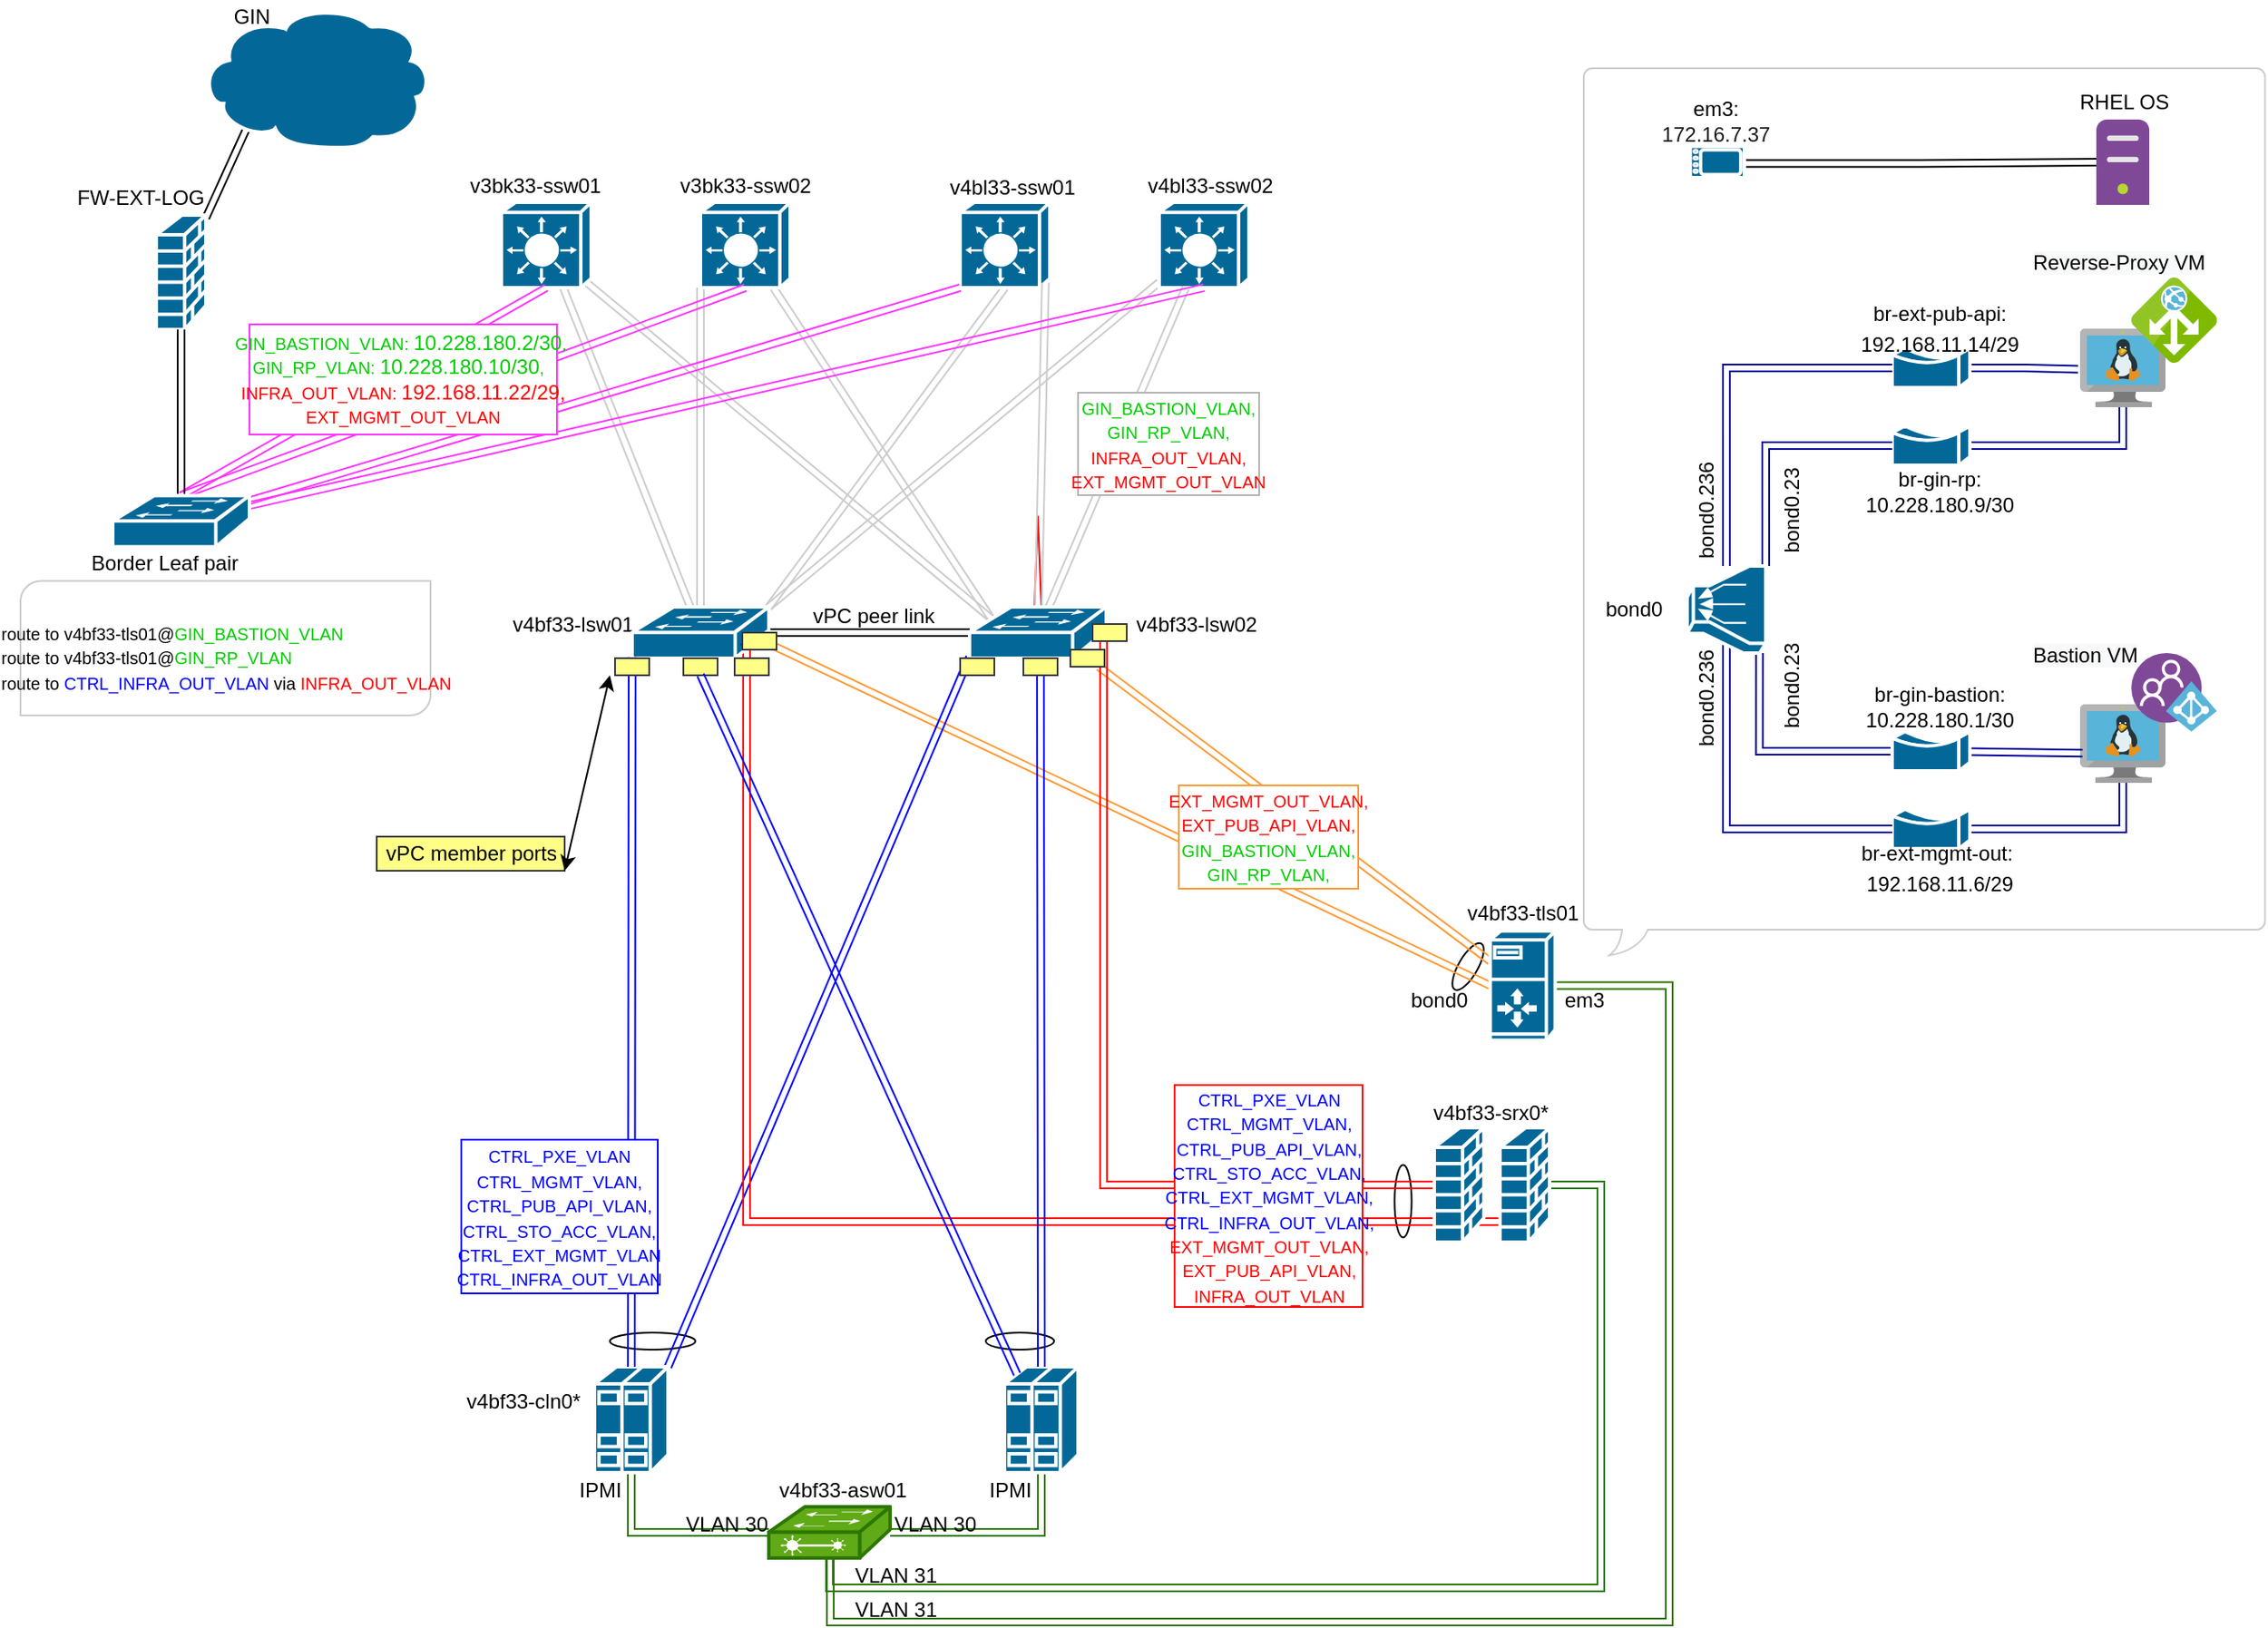 <mxfile version="14.4.3" type="github">
  <diagram id="cgUr09Xqpb1lFKW807KI" name="Page-1">
    <mxGraphModel dx="1088" dy="632" grid="1" gridSize="10" guides="1" tooltips="1" connect="1" arrows="1" fold="1" page="1" pageScale="1" pageWidth="850" pageHeight="1100" math="0" shadow="0">
      <root>
        <mxCell id="0" />
        <mxCell id="1" parent="0" />
        <mxCell id="PLKDB188a2l5lJHVr24N-40" value="" style="shape=mxgraph.cisco.switches.layer_2_remote_switch;html=1;pointerEvents=1;dashed=0;fillColor=#60a917;strokeColor=#2D7600;strokeWidth=2;verticalLabelPosition=bottom;verticalAlign=top;align=center;outlineConnect=0;fontColor=#ffffff;" parent="1" vertex="1">
          <mxGeometry x="443" y="1022.5" width="71" height="30" as="geometry" />
        </mxCell>
        <mxCell id="PLKDB188a2l5lJHVr24N-235" value="" style="verticalLabelPosition=bottom;verticalAlign=top;html=1;shape=mxgraph.basic.diag_round_rect;dx=6;strokeColor=#CCCCCC;rotation=-180;" parent="1" vertex="1">
          <mxGeometry x="5" y="480.25" width="240" height="78.75" as="geometry" />
        </mxCell>
        <mxCell id="PLKDB188a2l5lJHVr24N-230" value="" style="whiteSpace=wrap;html=1;shape=mxgraph.basic.roundRectCallout;dx=30;dy=15;size=5;boundedLbl=1;strokeColor=#CCCCCC;" parent="1" vertex="1">
          <mxGeometry x="920" y="180" width="398.77" height="519.5" as="geometry" />
        </mxCell>
        <mxCell id="PLKDB188a2l5lJHVr24N-215" value="" style="ellipse;whiteSpace=wrap;html=1;rotation=-60;" parent="1" vertex="1">
          <mxGeometry x="836.78" y="700.53" width="31" height="11.25" as="geometry" />
        </mxCell>
        <mxCell id="PLKDB188a2l5lJHVr24N-134" style="edgeStyle=none;rounded=0;orthogonalLoop=1;jettySize=auto;html=1;shape=link;fillColor=#60a917;strokeColor=#FF9933;" parent="1" source="PLKDB188a2l5lJHVr24N-130" target="PLKDB188a2l5lJHVr24N-133" edge="1">
          <mxGeometry relative="1" as="geometry">
            <mxPoint x="820" y="618.179" as="sourcePoint" />
            <mxPoint x="631.077" y="525.5" as="targetPoint" />
          </mxGeometry>
        </mxCell>
        <mxCell id="PLKDB188a2l5lJHVr24N-136" style="edgeStyle=none;rounded=0;orthogonalLoop=1;jettySize=auto;html=1;exitX=0;exitY=0.5;exitDx=0;exitDy=0;exitPerimeter=0;entryX=0.87;entryY=0.74;entryDx=0;entryDy=0;entryPerimeter=0;shape=link;fillColor=#60a917;strokeColor=#FF9933;" parent="1" source="PLKDB188a2l5lJHVr24N-130" target="PLKDB188a2l5lJHVr24N-135" edge="1">
          <mxGeometry relative="1" as="geometry">
            <mxPoint x="820" y="627.5" as="sourcePoint" />
            <mxPoint x="432.6" y="517.7" as="targetPoint" />
          </mxGeometry>
        </mxCell>
        <mxCell id="PLKDB188a2l5lJHVr24N-1" value="" style="ellipse;whiteSpace=wrap;html=1;" parent="1" vertex="1">
          <mxGeometry x="350" y="920.5" width="50" height="10" as="geometry" />
        </mxCell>
        <mxCell id="PLKDB188a2l5lJHVr24N-2" value="" style="ellipse;whiteSpace=wrap;html=1;" parent="1" vertex="1">
          <mxGeometry x="570" y="920.5" width="40" height="10" as="geometry" />
        </mxCell>
        <mxCell id="PLKDB188a2l5lJHVr24N-7" value="" style="ellipse;whiteSpace=wrap;html=1;rotation=-90;" parent="1" vertex="1">
          <mxGeometry x="793" y="838.5" width="42.5" height="10" as="geometry" />
        </mxCell>
        <mxCell id="PLKDB188a2l5lJHVr24N-10" style="rounded=0;orthogonalLoop=1;jettySize=auto;html=1;shape=link;strokeColor=#0000FF;" parent="1" source="PLKDB188a2l5lJHVr24N-61" target="PLKDB188a2l5lJHVr24N-58" edge="1">
          <mxGeometry relative="1" as="geometry" />
        </mxCell>
        <mxCell id="PLKDB188a2l5lJHVr24N-11" style="rounded=0;orthogonalLoop=1;jettySize=auto;html=1;exitX=1;exitY=0;exitDx=0;exitDy=0;exitPerimeter=0;entryX=0;entryY=0.98;entryDx=0;entryDy=0;entryPerimeter=0;shape=link;strokeColor=#0000FF;" parent="1" source="PLKDB188a2l5lJHVr24N-13" target="PLKDB188a2l5lJHVr24N-76" edge="1">
          <mxGeometry relative="1" as="geometry" />
        </mxCell>
        <mxCell id="PLKDB188a2l5lJHVr24N-12" style="rounded=0;orthogonalLoop=1;jettySize=auto;html=1;exitX=0.5;exitY=1;exitDx=0;exitDy=0;exitPerimeter=0;fillColor=#60a917;strokeColor=#2D7600;shape=link;entryX=0;entryY=0.5;entryDx=0;entryDy=0;entryPerimeter=0;edgeStyle=orthogonalEdgeStyle;" parent="1" source="PLKDB188a2l5lJHVr24N-13" target="PLKDB188a2l5lJHVr24N-40" edge="1">
          <mxGeometry relative="1" as="geometry">
            <mxPoint x="420.5" y="1030.5" as="targetPoint" />
          </mxGeometry>
        </mxCell>
        <mxCell id="PLKDB188a2l5lJHVr24N-13" value="" style="shape=mxgraph.cisco.servers.standard_host;html=1;pointerEvents=1;dashed=0;fillColor=#036897;strokeColor=#ffffff;strokeWidth=2;verticalLabelPosition=bottom;verticalAlign=top;align=center;outlineConnect=0;" parent="1" vertex="1">
          <mxGeometry x="341" y="940.5" width="43" height="62" as="geometry" />
        </mxCell>
        <mxCell id="PLKDB188a2l5lJHVr24N-14" style="rounded=0;orthogonalLoop=1;jettySize=auto;html=1;exitX=0.17;exitY=0.07;exitDx=0;exitDy=0;exitPerimeter=0;shape=link;strokeColor=#0000FF;entryX=0.5;entryY=0.98;entryDx=0;entryDy=0;entryPerimeter=0;" parent="1" source="PLKDB188a2l5lJHVr24N-62" target="PLKDB188a2l5lJHVr24N-58" edge="1">
          <mxGeometry relative="1" as="geometry" />
        </mxCell>
        <mxCell id="PLKDB188a2l5lJHVr24N-15" style="edgeStyle=orthogonalEdgeStyle;shape=link;rounded=0;orthogonalLoop=1;jettySize=auto;html=1;exitX=0.5;exitY=0;exitDx=0;exitDy=0;exitPerimeter=0;entryX=0.5;entryY=0.98;entryDx=0;entryDy=0;entryPerimeter=0;strokeColor=#0000FF;" parent="1" target="PLKDB188a2l5lJHVr24N-76" edge="1">
          <mxGeometry relative="1" as="geometry">
            <mxPoint x="600.5" y="520.5" as="sourcePoint" />
          </mxGeometry>
        </mxCell>
        <mxCell id="PLKDB188a2l5lJHVr24N-16" style="rounded=0;orthogonalLoop=1;jettySize=auto;html=1;entryX=1;entryY=0.5;entryDx=0;entryDy=0;entryPerimeter=0;fillColor=#60a917;strokeColor=#2D7600;shape=link;edgeStyle=orthogonalEdgeStyle;exitX=0.5;exitY=1;exitDx=0;exitDy=0;exitPerimeter=0;" parent="1" source="PLKDB188a2l5lJHVr24N-17" target="PLKDB188a2l5lJHVr24N-40" edge="1">
          <mxGeometry relative="1" as="geometry" />
        </mxCell>
        <mxCell id="PLKDB188a2l5lJHVr24N-17" value="" style="shape=mxgraph.cisco.servers.standard_host;html=1;pointerEvents=1;dashed=0;fillColor=#036897;strokeColor=#ffffff;strokeWidth=2;verticalLabelPosition=bottom;verticalAlign=top;align=center;outlineConnect=0;" parent="1" vertex="1">
          <mxGeometry x="581" y="940.5" width="43" height="62" as="geometry" />
        </mxCell>
        <mxCell id="PLKDB188a2l5lJHVr24N-20" style="edgeStyle=orthogonalEdgeStyle;shape=link;rounded=0;orthogonalLoop=1;jettySize=auto;html=1;fillColor=#a0522d;" parent="1" source="PLKDB188a2l5lJHVr24N-58" target="PLKDB188a2l5lJHVr24N-76" edge="1">
          <mxGeometry relative="1" as="geometry">
            <Array as="points" />
          </mxGeometry>
        </mxCell>
        <mxCell id="PLKDB188a2l5lJHVr24N-23" style="edgeStyle=orthogonalEdgeStyle;rounded=0;orthogonalLoop=1;jettySize=auto;html=1;entryX=0.98;entryY=0.5;entryDx=0;entryDy=0;entryPerimeter=0;shape=link;strokeColor=#FF0000;" parent="1" source="PLKDB188a2l5lJHVr24N-25" target="PLKDB188a2l5lJHVr24N-76" edge="1">
          <mxGeometry relative="1" as="geometry" />
        </mxCell>
        <mxCell id="PLKDB188a2l5lJHVr24N-24" style="edgeStyle=orthogonalEdgeStyle;rounded=0;orthogonalLoop=1;jettySize=auto;html=1;entryX=0.98;entryY=0.5;entryDx=0;entryDy=0;entryPerimeter=0;shape=link;strokeColor=#FF0000;" parent="1" source="PLKDB188a2l5lJHVr24N-26" target="PLKDB188a2l5lJHVr24N-58" edge="1">
          <mxGeometry relative="1" as="geometry">
            <Array as="points">
              <mxPoint x="897" y="855.5" />
              <mxPoint x="430" y="855.5" />
              <mxPoint x="430" y="510.5" />
            </Array>
          </mxGeometry>
        </mxCell>
        <mxCell id="PLKDB188a2l5lJHVr24N-25" value="" style="shape=mxgraph.cisco.security.firewall;html=1;pointerEvents=1;dashed=0;fillColor=#036897;strokeColor=#ffffff;strokeWidth=2;verticalLabelPosition=bottom;verticalAlign=top;align=center;outlineConnect=0;" parent="1" vertex="1">
          <mxGeometry x="832.5" y="800.5" width="29" height="67" as="geometry" />
        </mxCell>
        <mxCell id="frQwL65HYKCufrehO6zn-2" style="edgeStyle=orthogonalEdgeStyle;shape=link;rounded=0;orthogonalLoop=1;jettySize=auto;html=1;entryX=0.5;entryY=1;entryDx=0;entryDy=0;entryPerimeter=0;fillColor=#60a917;strokeColor=#2D7600;" edge="1" parent="1" source="PLKDB188a2l5lJHVr24N-26" target="PLKDB188a2l5lJHVr24N-40">
          <mxGeometry relative="1" as="geometry">
            <Array as="points">
              <mxPoint x="930" y="834" />
              <mxPoint x="930" y="1070" />
              <mxPoint x="478" y="1070" />
            </Array>
          </mxGeometry>
        </mxCell>
        <mxCell id="PLKDB188a2l5lJHVr24N-26" value="" style="shape=mxgraph.cisco.security.firewall;html=1;pointerEvents=1;dashed=0;fillColor=#036897;strokeColor=#ffffff;strokeWidth=2;verticalLabelPosition=bottom;verticalAlign=top;align=center;outlineConnect=0;" parent="1" vertex="1">
          <mxGeometry x="871" y="800.5" width="29" height="67" as="geometry" />
        </mxCell>
        <mxCell id="PLKDB188a2l5lJHVr24N-29" value="v4bf33-lsw01" style="text;html=1;align=center;verticalAlign=middle;resizable=0;points=[];autosize=1;" parent="1" vertex="1">
          <mxGeometry x="283" y="495.5" width="90" height="20" as="geometry" />
        </mxCell>
        <mxCell id="PLKDB188a2l5lJHVr24N-30" value="v4bf33-lsw02" style="text;html=1;align=center;verticalAlign=middle;resizable=0;points=[];autosize=1;" parent="1" vertex="1">
          <mxGeometry x="647.5" y="495.5" width="90" height="20" as="geometry" />
        </mxCell>
        <mxCell id="PLKDB188a2l5lJHVr24N-33" value="v4bf33-cln0*" style="text;html=1;align=center;verticalAlign=middle;resizable=0;points=[];autosize=1;" parent="1" vertex="1">
          <mxGeometry x="259" y="950.5" width="80" height="20" as="geometry" />
        </mxCell>
        <mxCell id="PLKDB188a2l5lJHVr24N-35" value="vPC peer link" style="text;html=1;align=center;verticalAlign=middle;resizable=0;points=[];autosize=1;" parent="1" vertex="1">
          <mxGeometry x="458.5" y="490.5" width="90" height="20" as="geometry" />
        </mxCell>
        <mxCell id="PLKDB188a2l5lJHVr24N-37" value="&lt;font style=&quot;font-size: 10px&quot;&gt;&lt;font style=&quot;font-size: 10px&quot;&gt;&lt;font face=&quot;calibri, sans-serif&quot; style=&quot;color: rgb(0 , 0 , 255) ; font-size: 10px&quot;&gt;&lt;span style=&quot;text-transform: uppercase&quot;&gt;CTRL_PXE_VLAN&lt;br&gt;ctrl_mgmt_vlan, ctrl_pub_api_vlan,&lt;/span&gt;&lt;/font&gt;&lt;br&gt;&lt;font face=&quot;calibri, sans-serif&quot; style=&quot;color: rgb(0 , 0 , 255) ; font-size: 10px&quot;&gt;&lt;span style=&quot;text-transform: uppercase&quot;&gt;ctrl_sto_acc_vlan, CTRL_ext_mgmt_vlan,&lt;br&gt;CTRL_INFRA_OUT_VLAN,&lt;/span&gt;&lt;/font&gt;&lt;br&gt;&lt;font face=&quot;calibri, sans-serif&quot; style=&quot;font-size: 10px&quot; color=&quot;#ff0000&quot;&gt;&lt;span style=&quot;text-transform: uppercase&quot;&gt;EXT_MGMT_OUT_VLAN,&lt;br&gt;EXT_PUB_API_VLAN, INFRA_OUT_VLAN&lt;/span&gt;&lt;/font&gt;&lt;/font&gt;&lt;/font&gt;&lt;font style=&quot;font-size: 10px&quot; color=&quot;#0000ff&quot;&gt;&lt;br&gt;&lt;/font&gt;" style="whiteSpace=wrap;html=1;strokeColor=#FF0000;" parent="1" vertex="1">
          <mxGeometry x="680.5" y="775.5" width="110" height="130" as="geometry" />
        </mxCell>
        <mxCell id="PLKDB188a2l5lJHVr24N-41" value="v4bf33-asw01" style="text;html=1;align=center;verticalAlign=middle;resizable=0;points=[];autosize=1;" parent="1" vertex="1">
          <mxGeometry x="440.5" y="1002.5" width="90" height="20" as="geometry" />
        </mxCell>
        <mxCell id="PLKDB188a2l5lJHVr24N-42" value="IPMI" style="text;html=1;align=center;verticalAlign=middle;resizable=0;points=[];autosize=1;" parent="1" vertex="1">
          <mxGeometry x="323.5" y="1002.5" width="40" height="20" as="geometry" />
        </mxCell>
        <mxCell id="PLKDB188a2l5lJHVr24N-43" value="IPMI" style="text;html=1;align=center;verticalAlign=middle;resizable=0;points=[];autosize=1;" parent="1" vertex="1">
          <mxGeometry x="563.5" y="1002.5" width="40" height="20" as="geometry" />
        </mxCell>
        <mxCell id="PLKDB188a2l5lJHVr24N-45" value="&lt;span style=&quot;color: rgba(0 , 0 , 0 , 0) ; font-family: monospace ; font-size: 0px&quot;&gt;%3CmxGraphModel%3E%3Croot%3E%3CmxCell%20id%3D%220%22%2F%3E%3CmxCell%20id%3D%221%22%20parent%3D%220%22%2F%3E%3CmxCell%20id%3D%222%22%20value%3D%2210.7.10.3%2F24%22%20style%3D%22text%3Bhtml%3D1%3Balign%3Dcenter%3BverticalAlign%3Dmiddle%3Bresizable%3D0%3Bpoints%3D%5B%5D%3Bautosize%3D1%3B%22%20vertex%3D%221%22%20parent%3D%221%22%3E%3CmxGeometry%20x%3D%22199.5%22%20y%3D%22540%22%20width%3D%2280%22%20height%3D%2220%22%20as%3D%22geometry%22%2F%3E%3C%2FmxCell%3E%3C%2Froot%3E%3C%2FmxGraphModel%3E&lt;/span&gt;" style="text;html=1;align=center;verticalAlign=middle;resizable=0;points=[];autosize=1;" parent="1" vertex="1">
          <mxGeometry x="478.5" y="505.5" width="20" height="20" as="geometry" />
        </mxCell>
        <mxCell id="PLKDB188a2l5lJHVr24N-46" style="edgeStyle=none;shape=link;rounded=0;orthogonalLoop=1;jettySize=auto;html=1;entryX=0.5;entryY=1;entryDx=0;entryDy=0;entryPerimeter=0;fontColor=#E6E6E6;strokeColor=#B3B3B3;" parent="1" edge="1">
          <mxGeometry relative="1" as="geometry">
            <mxPoint x="293.488" y="233.5" as="sourcePoint" />
          </mxGeometry>
        </mxCell>
        <mxCell id="PLKDB188a2l5lJHVr24N-49" style="edgeStyle=none;shape=link;rounded=0;orthogonalLoop=1;jettySize=auto;html=1;entryX=0.5;entryY=1;entryDx=0;entryDy=0;entryPerimeter=0;fontColor=#E6E6E6;strokeColor=#B3B3B3;" parent="1" edge="1">
          <mxGeometry relative="1" as="geometry">
            <mxPoint x="467.512" y="233.5" as="sourcePoint" />
          </mxGeometry>
        </mxCell>
        <mxCell id="PLKDB188a2l5lJHVr24N-50" style="edgeStyle=none;shape=link;rounded=0;orthogonalLoop=1;jettySize=auto;html=1;entryX=0.5;entryY=1;entryDx=0;entryDy=0;entryPerimeter=0;shadow=0;strokeColor=#B3B3B3;fontSize=10;fontColor=#E6E6E6;" parent="1" edge="1">
          <mxGeometry relative="1" as="geometry">
            <mxPoint x="500.705" y="233.5" as="sourcePoint" />
          </mxGeometry>
        </mxCell>
        <mxCell id="PLKDB188a2l5lJHVr24N-54" style="edgeStyle=orthogonalEdgeStyle;shape=link;rounded=0;orthogonalLoop=1;jettySize=auto;html=1;strokeColor=#FF0000;" parent="1" source="PLKDB188a2l5lJHVr24N-76" edge="1">
          <mxGeometry relative="1" as="geometry">
            <mxPoint x="600.5" y="495.5" as="sourcePoint" />
            <mxPoint x="600.529" y="495.5" as="targetPoint" />
          </mxGeometry>
        </mxCell>
        <mxCell id="PLKDB188a2l5lJHVr24N-55" style="shape=link;rounded=0;orthogonalLoop=1;jettySize=auto;html=1;exitX=0.5;exitY=0;exitDx=0;exitDy=0;exitPerimeter=0;entryX=0.5;entryY=0.98;entryDx=0;entryDy=0;entryPerimeter=0;strokeColor=#0000FF;" parent="1" source="PLKDB188a2l5lJHVr24N-77" target="PLKDB188a2l5lJHVr24N-76" edge="1">
          <mxGeometry relative="1" as="geometry">
            <mxPoint x="602" y="885.5" as="sourcePoint" />
            <mxPoint x="602" y="724.9" as="targetPoint" />
          </mxGeometry>
        </mxCell>
        <mxCell id="PLKDB188a2l5lJHVr24N-56" value="vPC member ports" style="rounded=0;whiteSpace=wrap;html=1;fillColor=#ffff88;strokeColor=#36393d;" parent="1" vertex="1">
          <mxGeometry x="213.5" y="630" width="110" height="20" as="geometry" />
        </mxCell>
        <mxCell id="PLKDB188a2l5lJHVr24N-57" value="" style="endArrow=classic;startArrow=classic;html=1;entryX=1;entryY=1;entryDx=0;entryDy=0;" parent="1" target="PLKDB188a2l5lJHVr24N-56" edge="1">
          <mxGeometry width="50" height="50" relative="1" as="geometry">
            <mxPoint x="350" y="535.5" as="sourcePoint" />
            <mxPoint x="292" y="665.5" as="targetPoint" />
          </mxGeometry>
        </mxCell>
        <mxCell id="PLKDB188a2l5lJHVr24N-190" style="edgeStyle=none;shape=link;rounded=0;orthogonalLoop=1;jettySize=auto;html=1;exitX=1;exitY=0;exitDx=0;exitDy=0;exitPerimeter=0;strokeColor=#CCCCCC;" parent="1" source="PLKDB188a2l5lJHVr24N-58" target="PLKDB188a2l5lJHVr24N-83" edge="1">
          <mxGeometry relative="1" as="geometry" />
        </mxCell>
        <mxCell id="PLKDB188a2l5lJHVr24N-192" style="edgeStyle=none;shape=link;rounded=0;orthogonalLoop=1;jettySize=auto;html=1;exitX=1;exitY=0;exitDx=0;exitDy=0;exitPerimeter=0;entryX=0.5;entryY=1;entryDx=0;entryDy=0;entryPerimeter=0;strokeColor=#CCCCCC;" parent="1" source="PLKDB188a2l5lJHVr24N-58" target="PLKDB188a2l5lJHVr24N-81" edge="1">
          <mxGeometry relative="1" as="geometry" />
        </mxCell>
        <mxCell id="PLKDB188a2l5lJHVr24N-200" style="edgeStyle=none;shape=link;rounded=0;orthogonalLoop=1;jettySize=auto;html=1;strokeColor=#CCCCCC;" parent="1" source="PLKDB188a2l5lJHVr24N-58" target="PLKDB188a2l5lJHVr24N-177" edge="1">
          <mxGeometry relative="1" as="geometry" />
        </mxCell>
        <mxCell id="PLKDB188a2l5lJHVr24N-201" style="edgeStyle=none;shape=link;rounded=0;orthogonalLoop=1;jettySize=auto;html=1;entryX=0;entryY=1;entryDx=0;entryDy=0;entryPerimeter=0;strokeColor=#CCCCCC;" parent="1" source="PLKDB188a2l5lJHVr24N-58" target="PLKDB188a2l5lJHVr24N-178" edge="1">
          <mxGeometry relative="1" as="geometry" />
        </mxCell>
        <mxCell id="PLKDB188a2l5lJHVr24N-58" value="" style="shape=mxgraph.cisco.switches.workgroup_switch;html=1;pointerEvents=1;dashed=0;fillColor=#036897;strokeColor=#ffffff;strokeWidth=2;verticalLabelPosition=bottom;verticalAlign=top;align=center;outlineConnect=0;" parent="1" vertex="1">
          <mxGeometry x="363" y="495.5" width="80" height="30" as="geometry" />
        </mxCell>
        <mxCell id="PLKDB188a2l5lJHVr24N-66" value="" style="whiteSpace=wrap;html=1;fillColor=#ffff88;strokeColor=#36393d;" parent="1" vertex="1">
          <mxGeometry x="423" y="525.5" width="20" height="10" as="geometry" />
        </mxCell>
        <mxCell id="PLKDB188a2l5lJHVr24N-81" value="" style="shape=mxgraph.cisco.switches.layer_3_switch;html=1;pointerEvents=1;dashed=0;fillColor=#036897;strokeColor=#ffffff;strokeWidth=2;verticalLabelPosition=bottom;verticalAlign=top;align=center;outlineConnect=0;" parent="1" vertex="1">
          <mxGeometry x="555" y="258.5" width="52.5" height="50" as="geometry" />
        </mxCell>
        <mxCell id="PLKDB188a2l5lJHVr24N-83" value="" style="shape=mxgraph.cisco.switches.layer_3_switch;html=1;pointerEvents=1;dashed=0;fillColor=#036897;strokeColor=#ffffff;strokeWidth=2;verticalLabelPosition=bottom;verticalAlign=top;align=center;outlineConnect=0;" parent="1" vertex="1">
          <mxGeometry x="671.5" y="258.5" width="52.5" height="50" as="geometry" />
        </mxCell>
        <mxCell id="PLKDB188a2l5lJHVr24N-98" style="shape=link;rounded=0;orthogonalLoop=1;jettySize=auto;html=1;exitX=0.2;exitY=0.87;exitDx=0;exitDy=0;exitPerimeter=0;" parent="1" source="PLKDB188a2l5lJHVr24N-241" target="PLKDB188a2l5lJHVr24N-111" edge="1">
          <mxGeometry relative="1" as="geometry">
            <mxPoint x="159.089" y="222.5" as="sourcePoint" />
          </mxGeometry>
        </mxCell>
        <mxCell id="PLKDB188a2l5lJHVr24N-100" value="&lt;font color=&quot;#000000&quot; style=&quot;font-size: 12px&quot;&gt;GIN&lt;/font&gt;" style="text;html=1;align=center;verticalAlign=middle;resizable=0;points=[];autosize=1;fontSize=10;fontColor=#E6E6E6;" parent="1" vertex="1">
          <mxGeometry x="120" y="140" width="40" height="20" as="geometry" />
        </mxCell>
        <mxCell id="PLKDB188a2l5lJHVr24N-111" value="" style="shape=mxgraph.cisco.security.firewall;html=1;pointerEvents=1;dashed=0;fillColor=#036897;strokeColor=#ffffff;strokeWidth=2;verticalLabelPosition=bottom;verticalAlign=top;align=center;outlineConnect=0;" parent="1" vertex="1">
          <mxGeometry x="84.5" y="266" width="29" height="67" as="geometry" />
        </mxCell>
        <mxCell id="PLKDB188a2l5lJHVr24N-123" style="shape=link;rounded=0;orthogonalLoop=1;jettySize=auto;html=1;exitX=0.5;exitY=0;exitDx=0;exitDy=0;exitPerimeter=0;entryX=0.5;entryY=0.98;entryDx=0;entryDy=0;entryPerimeter=0;strokeColor=#0000FF;" parent="1" source="PLKDB188a2l5lJHVr24N-17" target="PLKDB188a2l5lJHVr24N-77" edge="1">
          <mxGeometry relative="1" as="geometry">
            <mxPoint x="602" y="885.5" as="sourcePoint" />
            <mxPoint x="600.5" y="524.9" as="targetPoint" />
          </mxGeometry>
        </mxCell>
        <mxCell id="PLKDB188a2l5lJHVr24N-124" style="rounded=0;orthogonalLoop=1;jettySize=auto;html=1;shape=link;strokeColor=#0000FF;entryX=0;entryY=0.98;entryDx=0;entryDy=0;entryPerimeter=0;" parent="1" source="PLKDB188a2l5lJHVr24N-13" target="PLKDB188a2l5lJHVr24N-58" edge="1">
          <mxGeometry relative="1" as="geometry">
            <mxPoint x="362.076" y="885.5" as="sourcePoint" />
            <mxPoint x="362.963" y="525.5" as="targetPoint" />
          </mxGeometry>
        </mxCell>
        <mxCell id="PLKDB188a2l5lJHVr24N-61" value="" style="whiteSpace=wrap;html=1;fillColor=#ffff88;strokeColor=#36393d;" parent="1" vertex="1">
          <mxGeometry x="353" y="525.5" width="20" height="10" as="geometry" />
        </mxCell>
        <mxCell id="PLKDB188a2l5lJHVr24N-62" value="" style="whiteSpace=wrap;html=1;fillColor=#ffff88;strokeColor=#36393d;" parent="1" vertex="1">
          <mxGeometry x="393" y="525.5" width="20" height="10" as="geometry" />
        </mxCell>
        <mxCell id="PLKDB188a2l5lJHVr24N-128" style="rounded=0;orthogonalLoop=1;jettySize=auto;html=1;exitX=0.17;exitY=0.07;exitDx=0;exitDy=0;exitPerimeter=0;shape=link;strokeColor=#0000FF;entryX=0.5;entryY=0.98;entryDx=0;entryDy=0;entryPerimeter=0;" parent="1" source="PLKDB188a2l5lJHVr24N-17" target="PLKDB188a2l5lJHVr24N-62" edge="1">
          <mxGeometry relative="1" as="geometry">
            <mxPoint x="587.81" y="889.84" as="sourcePoint" />
            <mxPoint x="403" y="524.9" as="targetPoint" />
          </mxGeometry>
        </mxCell>
        <mxCell id="PLKDB188a2l5lJHVr24N-36" value="&lt;span style=&quot;font-family: &amp;#34;calibri&amp;#34; , sans-serif ; text-transform: uppercase&quot;&gt;&lt;font style=&quot;font-size: 10px&quot; color=&quot;#0000ff&quot;&gt;CTRL_PXE_VLAN&lt;br&gt;ctrl_mgmt_vlan, ctrl_pub_api_vlan,&lt;br&gt;ctrl_sto_acc_vlan, CTRL_ext_mgmt_vlan&lt;br&gt;CTRL_INFRA_OUT_VLAN&lt;br&gt;&lt;/font&gt;&lt;/span&gt;" style="whiteSpace=wrap;html=1;strokeColor=#0000FF;" parent="1" vertex="1">
          <mxGeometry x="263" y="807.5" width="115" height="90" as="geometry" />
        </mxCell>
        <mxCell id="PLKDB188a2l5lJHVr24N-131" style="edgeStyle=none;rounded=0;orthogonalLoop=1;jettySize=auto;html=1;shape=link;" parent="1" source="PLKDB188a2l5lJHVr24N-133" target="PLKDB188a2l5lJHVr24N-76" edge="1">
          <mxGeometry relative="1" as="geometry" />
        </mxCell>
        <mxCell id="PLKDB188a2l5lJHVr24N-132" style="edgeStyle=none;rounded=0;orthogonalLoop=1;jettySize=auto;html=1;exitX=0;exitY=0.5;exitDx=0;exitDy=0;exitPerimeter=0;entryX=0.87;entryY=0.74;entryDx=0;entryDy=0;entryPerimeter=0;shape=link;" parent="1" source="PLKDB188a2l5lJHVr24N-135" target="PLKDB188a2l5lJHVr24N-58" edge="1">
          <mxGeometry relative="1" as="geometry" />
        </mxCell>
        <mxCell id="frQwL65HYKCufrehO6zn-3" style="edgeStyle=orthogonalEdgeStyle;shape=link;rounded=0;orthogonalLoop=1;jettySize=auto;html=1;entryX=0.5;entryY=1;entryDx=0;entryDy=0;entryPerimeter=0;fillColor=#60a917;strokeColor=#2D7600;" edge="1" parent="1" source="PLKDB188a2l5lJHVr24N-130" target="PLKDB188a2l5lJHVr24N-40">
          <mxGeometry relative="1" as="geometry">
            <Array as="points">
              <mxPoint x="970" y="717" />
              <mxPoint x="970" y="1090" />
              <mxPoint x="479" y="1090" />
              <mxPoint x="479" y="1053" />
            </Array>
          </mxGeometry>
        </mxCell>
        <mxCell id="PLKDB188a2l5lJHVr24N-130" value="" style="shape=mxgraph.cisco.servers.server_with_router;html=1;pointerEvents=1;dashed=0;fillColor=#036897;strokeColor=#ffffff;strokeWidth=2;verticalLabelPosition=bottom;verticalAlign=top;align=center;outlineConnect=0;" parent="1" vertex="1">
          <mxGeometry x="865.27" y="685.25" width="38" height="64" as="geometry" />
        </mxCell>
        <mxCell id="PLKDB188a2l5lJHVr24N-181" style="edgeStyle=none;shape=link;rounded=0;orthogonalLoop=1;jettySize=auto;html=1;strokeColor=#CCCCCC;" parent="1" source="PLKDB188a2l5lJHVr24N-76" target="PLKDB188a2l5lJHVr24N-83" edge="1">
          <mxGeometry relative="1" as="geometry" />
        </mxCell>
        <mxCell id="PLKDB188a2l5lJHVr24N-189" style="edgeStyle=none;shape=link;rounded=0;orthogonalLoop=1;jettySize=auto;html=1;entryX=0.95;entryY=0.94;entryDx=0;entryDy=0;entryPerimeter=0;strokeColor=#CCCCCC;" parent="1" source="PLKDB188a2l5lJHVr24N-76" target="PLKDB188a2l5lJHVr24N-81" edge="1">
          <mxGeometry relative="1" as="geometry" />
        </mxCell>
        <mxCell id="PLKDB188a2l5lJHVr24N-198" style="edgeStyle=none;shape=link;rounded=0;orthogonalLoop=1;jettySize=auto;html=1;exitX=0.16;exitY=0.23;exitDx=0;exitDy=0;exitPerimeter=0;strokeColor=#CCCCCC;" parent="1" source="PLKDB188a2l5lJHVr24N-76" target="PLKDB188a2l5lJHVr24N-178" edge="1">
          <mxGeometry relative="1" as="geometry" />
        </mxCell>
        <mxCell id="PLKDB188a2l5lJHVr24N-199" style="edgeStyle=none;shape=link;rounded=0;orthogonalLoop=1;jettySize=auto;html=1;exitX=0.16;exitY=0.23;exitDx=0;exitDy=0;exitPerimeter=0;entryX=0.95;entryY=0.94;entryDx=0;entryDy=0;entryPerimeter=0;strokeColor=#CCCCCC;" parent="1" source="PLKDB188a2l5lJHVr24N-76" target="PLKDB188a2l5lJHVr24N-177" edge="1">
          <mxGeometry relative="1" as="geometry" />
        </mxCell>
        <mxCell id="PLKDB188a2l5lJHVr24N-76" value="" style="shape=mxgraph.cisco.switches.workgroup_switch;html=1;pointerEvents=1;dashed=0;fillColor=#036897;strokeColor=#ffffff;strokeWidth=2;verticalLabelPosition=bottom;verticalAlign=top;align=center;outlineConnect=0;" parent="1" vertex="1">
          <mxGeometry x="560.5" y="495.5" width="80" height="30" as="geometry" />
        </mxCell>
        <mxCell id="PLKDB188a2l5lJHVr24N-133" value="" style="whiteSpace=wrap;html=1;fillColor=#ffff88;strokeColor=#36393d;" parent="1" vertex="1">
          <mxGeometry x="619.5" y="520.5" width="20" height="10" as="geometry" />
        </mxCell>
        <mxCell id="PLKDB188a2l5lJHVr24N-65" value="" style="whiteSpace=wrap;html=1;fillColor=#ffff88;strokeColor=#36393d;" parent="1" vertex="1">
          <mxGeometry x="632.5" y="505.5" width="20" height="10" as="geometry" />
        </mxCell>
        <mxCell id="PLKDB188a2l5lJHVr24N-78" value="" style="whiteSpace=wrap;html=1;fillColor=#ffff88;strokeColor=#36393d;" parent="1" vertex="1">
          <mxGeometry x="555" y="525.5" width="20" height="10" as="geometry" />
        </mxCell>
        <mxCell id="PLKDB188a2l5lJHVr24N-77" value="" style="whiteSpace=wrap;html=1;fillColor=#ffff88;strokeColor=#36393d;" parent="1" vertex="1">
          <mxGeometry x="592" y="525.5" width="20" height="10" as="geometry" />
        </mxCell>
        <mxCell id="PLKDB188a2l5lJHVr24N-135" value="" style="whiteSpace=wrap;html=1;fillColor=#ffff88;strokeColor=#36393d;" parent="1" vertex="1">
          <mxGeometry x="427.5" y="510.5" width="20" height="10" as="geometry" />
        </mxCell>
        <mxCell id="PLKDB188a2l5lJHVr24N-138" value="&lt;font color=&quot;#ff0000&quot;&gt;&lt;span style=&quot;font-family: &amp;#34;calibri&amp;#34; , sans-serif ; font-size: 10px ; text-transform: uppercase&quot;&gt;EXT_MGMT_OUT_VLAN,&lt;/span&gt;&lt;br style=&quot;font-family: &amp;#34;calibri&amp;#34; , sans-serif ; font-size: 10px ; text-transform: uppercase&quot;&gt;&lt;/font&gt;&lt;span style=&quot;font-family: &amp;#34;calibri&amp;#34; , sans-serif ; font-size: 10px ; text-transform: uppercase&quot;&gt;&lt;font color=&quot;#ff0000&quot;&gt;EXT_PUB_API_VLAN,&lt;/font&gt;&lt;br&gt;&lt;font color=&quot;#00cc00&quot;&gt;GIN_bastion_VLAN, GIN_RP_VLAN,&lt;/font&gt;&lt;/span&gt;&lt;font style=&quot;font-size: 10px&quot; color=&quot;#0000ff&quot;&gt;&lt;br&gt;&lt;/font&gt;" style="whiteSpace=wrap;html=1;strokeColor=#FF9933;" parent="1" vertex="1">
          <mxGeometry x="683" y="600" width="105" height="60.5" as="geometry" />
        </mxCell>
        <mxCell id="PLKDB188a2l5lJHVr24N-139" value="v4bf33-tls01" style="text;html=1;align=center;verticalAlign=middle;resizable=0;points=[];autosize=1;" parent="1" vertex="1">
          <mxGeometry x="844.27" y="665.25" width="80" height="20" as="geometry" />
        </mxCell>
        <mxCell id="PLKDB188a2l5lJHVr24N-140" value="" style="aspect=fixed;html=1;points=[];align=center;image;fontSize=12;image=img/lib/mscae/VM_Linux.svg;" parent="1" vertex="1">
          <mxGeometry x="1210.52" y="332.5" width="50" height="46" as="geometry" />
        </mxCell>
        <mxCell id="PLKDB188a2l5lJHVr24N-141" value="" style="aspect=fixed;html=1;points=[];align=center;image;fontSize=12;image=img/lib/mscae/VM_Linux.svg;" parent="1" vertex="1">
          <mxGeometry x="1210.52" y="552.5" width="50" height="46" as="geometry" />
        </mxCell>
        <mxCell id="PLKDB188a2l5lJHVr24N-142" value="" style="aspect=fixed;html=1;points=[];align=center;image;fontSize=12;image=img/lib/mscae/Application_Gateway.svg;" parent="1" vertex="1">
          <mxGeometry x="1240.52" y="302.5" width="50" height="50" as="geometry" />
        </mxCell>
        <mxCell id="PLKDB188a2l5lJHVr24N-143" value="" style="aspect=fixed;html=1;points=[];align=center;image;fontSize=12;image=img/lib/mscae/Azure_AD_B2C.svg;" parent="1" vertex="1">
          <mxGeometry x="1240.52" y="522.5" width="50" height="46" as="geometry" />
        </mxCell>
        <mxCell id="PLKDB188a2l5lJHVr24N-148" style="edgeStyle=orthogonalEdgeStyle;shape=link;rounded=0;orthogonalLoop=1;jettySize=auto;html=1;exitX=1;exitY=0.5;exitDx=0;exitDy=0;exitPerimeter=0;entryX=-0.024;entryY=0.516;entryDx=0;entryDy=0;entryPerimeter=0;strokeColor=#000099;" parent="1" source="PLKDB188a2l5lJHVr24N-146" target="PLKDB188a2l5lJHVr24N-140" edge="1">
          <mxGeometry relative="1" as="geometry" />
        </mxCell>
        <mxCell id="PLKDB188a2l5lJHVr24N-146" value="" style="shape=mxgraph.cisco.misc.bridge;html=1;pointerEvents=1;dashed=0;fillColor=#036897;strokeColor=#ffffff;strokeWidth=2;verticalLabelPosition=bottom;verticalAlign=top;align=center;outlineConnect=0;" parent="1" vertex="1">
          <mxGeometry x="1100.52" y="344" width="45.5" height="23" as="geometry" />
        </mxCell>
        <mxCell id="PLKDB188a2l5lJHVr24N-149" style="edgeStyle=orthogonalEdgeStyle;shape=link;rounded=0;orthogonalLoop=1;jettySize=auto;html=1;strokeColor=#000099;" parent="1" source="PLKDB188a2l5lJHVr24N-147" target="PLKDB188a2l5lJHVr24N-140" edge="1">
          <mxGeometry relative="1" as="geometry" />
        </mxCell>
        <mxCell id="PLKDB188a2l5lJHVr24N-147" value="" style="shape=mxgraph.cisco.misc.bridge;html=1;pointerEvents=1;dashed=0;fillColor=#036897;strokeColor=#ffffff;strokeWidth=2;verticalLabelPosition=bottom;verticalAlign=top;align=center;outlineConnect=0;" parent="1" vertex="1">
          <mxGeometry x="1100.52" y="389.5" width="45.5" height="23" as="geometry" />
        </mxCell>
        <mxCell id="PLKDB188a2l5lJHVr24N-152" style="shape=link;rounded=0;orthogonalLoop=1;jettySize=auto;html=1;entryX=0.028;entryY=0.621;entryDx=0;entryDy=0;entryPerimeter=0;strokeColor=#000099;" parent="1" source="PLKDB188a2l5lJHVr24N-150" target="PLKDB188a2l5lJHVr24N-141" edge="1">
          <mxGeometry relative="1" as="geometry" />
        </mxCell>
        <mxCell id="PLKDB188a2l5lJHVr24N-162" style="edgeStyle=orthogonalEdgeStyle;shape=link;rounded=0;orthogonalLoop=1;jettySize=auto;html=1;entryX=0.08;entryY=0;entryDx=0;entryDy=0;entryPerimeter=0;strokeColor=#000099;" parent="1" source="PLKDB188a2l5lJHVr24N-150" target="PLKDB188a2l5lJHVr24N-157" edge="1">
          <mxGeometry relative="1" as="geometry" />
        </mxCell>
        <mxCell id="PLKDB188a2l5lJHVr24N-150" value="" style="shape=mxgraph.cisco.misc.bridge;html=1;pointerEvents=1;dashed=0;fillColor=#036897;strokeColor=#ffffff;strokeWidth=2;verticalLabelPosition=bottom;verticalAlign=top;align=center;outlineConnect=0;" parent="1" vertex="1">
          <mxGeometry x="1100.52" y="568.5" width="45.5" height="23" as="geometry" />
        </mxCell>
        <mxCell id="PLKDB188a2l5lJHVr24N-154" style="edgeStyle=orthogonalEdgeStyle;shape=link;rounded=0;orthogonalLoop=1;jettySize=auto;html=1;strokeColor=#000099;" parent="1" source="PLKDB188a2l5lJHVr24N-151" target="PLKDB188a2l5lJHVr24N-141" edge="1">
          <mxGeometry relative="1" as="geometry" />
        </mxCell>
        <mxCell id="PLKDB188a2l5lJHVr24N-151" value="" style="shape=mxgraph.cisco.misc.bridge;html=1;pointerEvents=1;dashed=0;fillColor=#036897;strokeColor=#ffffff;strokeWidth=2;verticalLabelPosition=bottom;verticalAlign=top;align=center;outlineConnect=0;" parent="1" vertex="1">
          <mxGeometry x="1100.52" y="614" width="45.5" height="23" as="geometry" />
        </mxCell>
        <mxCell id="PLKDB188a2l5lJHVr24N-155" value="&lt;span style=&quot;color: rgb(0 , 0 , 0) ; font-family: &amp;#34;helvetica&amp;#34; ; font-size: 12px ; font-style: normal ; font-weight: 400 ; letter-spacing: normal ; text-align: center ; text-indent: 0px ; text-transform: none ; word-spacing: 0px ; background-color: rgb(248 , 249 , 250) ; display: inline ; float: none&quot;&gt;Reverse-Proxy VM&lt;/span&gt;" style="text;whiteSpace=wrap;html=1;" parent="1" vertex="1">
          <mxGeometry x="1180.52" y="279.75" width="110" height="30" as="geometry" />
        </mxCell>
        <mxCell id="PLKDB188a2l5lJHVr24N-156" value="&lt;span style=&quot;color: rgb(0 , 0 , 0) ; font-family: &amp;#34;helvetica&amp;#34; ; font-size: 12px ; font-style: normal ; font-weight: 400 ; letter-spacing: normal ; text-align: center ; text-indent: 0px ; text-transform: none ; word-spacing: 0px ; background-color: rgb(248 , 249 , 250) ; display: inline ; float: none&quot;&gt;Bastion VM&lt;/span&gt;" style="text;whiteSpace=wrap;html=1;" parent="1" vertex="1">
          <mxGeometry x="1180.52" y="509.75" width="110" height="30" as="geometry" />
        </mxCell>
        <mxCell id="PLKDB188a2l5lJHVr24N-158" style="edgeStyle=orthogonalEdgeStyle;shape=link;rounded=0;orthogonalLoop=1;jettySize=auto;html=1;entryX=0;entryY=0.5;entryDx=0;entryDy=0;entryPerimeter=0;strokeColor=#000099;" parent="1" source="PLKDB188a2l5lJHVr24N-157" target="PLKDB188a2l5lJHVr24N-146" edge="1">
          <mxGeometry relative="1" as="geometry">
            <Array as="points">
              <mxPoint x="1003.77" y="355.75" />
            </Array>
          </mxGeometry>
        </mxCell>
        <mxCell id="PLKDB188a2l5lJHVr24N-159" style="edgeStyle=orthogonalEdgeStyle;shape=link;rounded=0;orthogonalLoop=1;jettySize=auto;html=1;exitX=0;exitY=1;exitDx=0;exitDy=0;exitPerimeter=0;entryX=0;entryY=0.5;entryDx=0;entryDy=0;entryPerimeter=0;strokeColor=#000099;" parent="1" source="PLKDB188a2l5lJHVr24N-157" target="PLKDB188a2l5lJHVr24N-147" edge="1">
          <mxGeometry relative="1" as="geometry" />
        </mxCell>
        <mxCell id="PLKDB188a2l5lJHVr24N-160" style="edgeStyle=orthogonalEdgeStyle;shape=link;rounded=0;orthogonalLoop=1;jettySize=auto;html=1;exitX=0.5;exitY=0.095;exitDx=0;exitDy=0;exitPerimeter=0;entryX=0;entryY=0.5;entryDx=0;entryDy=0;entryPerimeter=0;strokeColor=#000099;" parent="1" source="PLKDB188a2l5lJHVr24N-157" target="PLKDB188a2l5lJHVr24N-151" edge="1">
          <mxGeometry relative="1" as="geometry">
            <Array as="points">
              <mxPoint x="1003.77" y="625.75" />
            </Array>
          </mxGeometry>
        </mxCell>
        <mxCell id="PLKDB188a2l5lJHVr24N-157" value="" style="shape=mxgraph.cisco.misc.dslam;html=1;pointerEvents=1;dashed=0;fillColor=#036897;strokeColor=#ffffff;strokeWidth=2;verticalLabelPosition=bottom;verticalAlign=top;align=center;outlineConnect=0;rotation=-180;" parent="1" vertex="1">
          <mxGeometry x="980.52" y="471.5" width="46" height="51" as="geometry" />
        </mxCell>
        <mxCell id="PLKDB188a2l5lJHVr24N-163" value="bond0" style="text;html=1;align=center;verticalAlign=middle;resizable=0;points=[];autosize=1;" parent="1" vertex="1">
          <mxGeometry x="924.27" y="487" width="50" height="20" as="geometry" />
        </mxCell>
        <mxCell id="PLKDB188a2l5lJHVr24N-164" value="bond0.236" style="text;html=1;align=center;verticalAlign=middle;resizable=0;points=[];autosize=1;rotation=-90;" parent="1" vertex="1">
          <mxGeometry x="951.52" y="429.75" width="80" height="20" as="geometry" />
        </mxCell>
        <mxCell id="PLKDB188a2l5lJHVr24N-165" value="bond0.236" style="text;html=1;align=center;verticalAlign=middle;resizable=0;points=[];autosize=1;rotation=-90;" parent="1" vertex="1">
          <mxGeometry x="951.52" y="539.75" width="80" height="20" as="geometry" />
        </mxCell>
        <mxCell id="PLKDB188a2l5lJHVr24N-166" value="br-ext-mgmt-out:&amp;nbsp;&lt;table border=&quot;0&quot; cellpadding=&quot;0&quot; cellspacing=&quot;0&quot; width=&quot;153&quot; style=&quot;border-collapse: collapse ; width: 115pt&quot;&gt;&lt;tbody&gt;&lt;tr style=&quot;height: 15.0pt&quot;&gt;&lt;br/&gt;  &lt;td height=&quot;20&quot; class=&quot;xl3724&quot; width=&quot;153&quot; style=&quot;height: 15.0pt ; width: 115pt&quot;&gt;192.168.11.6/29&lt;/td&gt;&lt;/tr&gt;&lt;/tbody&gt;&lt;/table&gt;" style="text;html=1;align=center;verticalAlign=middle;resizable=0;points=[];autosize=1;" parent="1" vertex="1">
          <mxGeometry x="1043.27" y="630.25" width="170" height="40" as="geometry" />
        </mxCell>
        <mxCell id="PLKDB188a2l5lJHVr24N-167" value="br-ext-pub-api:&lt;br&gt;&lt;table border=&quot;0&quot; cellpadding=&quot;0&quot; cellspacing=&quot;0&quot; width=&quot;130&quot; style=&quot;border-collapse: collapse ; width: 98pt&quot;&gt;&lt;tbody&gt;&lt;tr style=&quot;height: 15.0pt&quot;&gt;  &lt;td height=&quot;20&quot; class=&quot;xl3724&quot; width=&quot;130&quot; style=&quot;height: 15.0pt ; width: 98pt&quot;&gt;192.168.11.14/29&lt;/td&gt;&lt;/tr&gt;&lt;/tbody&gt;&lt;/table&gt;" style="text;html=1;align=center;verticalAlign=middle;resizable=0;points=[];autosize=1;" parent="1" vertex="1">
          <mxGeometry x="1053.27" y="314" width="150" height="40" as="geometry" />
        </mxCell>
        <mxCell id="PLKDB188a2l5lJHVr24N-168" value="bond0" style="text;html=1;align=center;verticalAlign=middle;resizable=0;points=[];autosize=1;" parent="1" vertex="1">
          <mxGeometry x="810" y="715.63" width="50" height="20" as="geometry" />
        </mxCell>
        <mxCell id="PLKDB188a2l5lJHVr24N-169" value="bond0.23" style="text;html=1;align=center;verticalAlign=middle;resizable=0;points=[];autosize=1;rotation=-90;" parent="1" vertex="1">
          <mxGeometry x="1001.52" y="532.5" width="80" height="20" as="geometry" />
        </mxCell>
        <mxCell id="PLKDB188a2l5lJHVr24N-171" value="bond0.23" style="text;html=1;align=center;verticalAlign=middle;resizable=0;points=[];autosize=1;rotation=-90;" parent="1" vertex="1">
          <mxGeometry x="1001.52" y="429.75" width="80" height="20" as="geometry" />
        </mxCell>
        <mxCell id="PLKDB188a2l5lJHVr24N-172" value="br-gin-rp:&lt;br&gt;10.228.180.9/30" style="text;html=1;align=center;verticalAlign=middle;resizable=0;points=[];autosize=1;" parent="1" vertex="1">
          <mxGeometry x="1078.27" y="412.5" width="100" height="30" as="geometry" />
        </mxCell>
        <mxCell id="PLKDB188a2l5lJHVr24N-173" value="br-gin-bastion:&lt;br&gt;10.228.180.1/30" style="text;html=1;align=center;verticalAlign=middle;resizable=0;points=[];autosize=1;" parent="1" vertex="1">
          <mxGeometry x="1078.27" y="538.5" width="100" height="30" as="geometry" />
        </mxCell>
        <mxCell id="PLKDB188a2l5lJHVr24N-177" value="" style="shape=mxgraph.cisco.switches.layer_3_switch;html=1;pointerEvents=1;dashed=0;fillColor=#036897;strokeColor=#ffffff;strokeWidth=2;verticalLabelPosition=bottom;verticalAlign=top;align=center;outlineConnect=0;" parent="1" vertex="1">
          <mxGeometry x="286.5" y="258.5" width="52.5" height="50" as="geometry" />
        </mxCell>
        <mxCell id="PLKDB188a2l5lJHVr24N-178" value="" style="shape=mxgraph.cisco.switches.layer_3_switch;html=1;pointerEvents=1;dashed=0;fillColor=#036897;strokeColor=#ffffff;strokeWidth=2;verticalLabelPosition=bottom;verticalAlign=top;align=center;outlineConnect=0;" parent="1" vertex="1">
          <mxGeometry x="403" y="258.5" width="52.5" height="50" as="geometry" />
        </mxCell>
        <mxCell id="PLKDB188a2l5lJHVr24N-193" value="v3bk33-ssw01" style="text;html=1;align=center;verticalAlign=middle;resizable=0;points=[];autosize=1;" parent="1" vertex="1">
          <mxGeometry x="261" y="238.5" width="90" height="20" as="geometry" />
        </mxCell>
        <mxCell id="PLKDB188a2l5lJHVr24N-194" value="v4bl33-ssw01" style="text;whiteSpace=wrap;html=1;" parent="1" vertex="1">
          <mxGeometry x="546.5" y="235.75" width="100" height="30" as="geometry" />
        </mxCell>
        <mxCell id="PLKDB188a2l5lJHVr24N-195" value="v3bk33-ssw02" style="text;html=1;align=center;verticalAlign=middle;resizable=0;points=[];autosize=1;" parent="1" vertex="1">
          <mxGeometry x="384.25" y="238.5" width="90" height="20" as="geometry" />
        </mxCell>
        <mxCell id="PLKDB188a2l5lJHVr24N-197" value="v4bl33-ssw02" style="text;html=1;align=center;verticalAlign=middle;resizable=0;points=[];autosize=1;" parent="1" vertex="1">
          <mxGeometry x="656" y="238.5" width="90" height="20" as="geometry" />
        </mxCell>
        <mxCell id="PLKDB188a2l5lJHVr24N-38" value="&lt;span style=&quot;font-family: &amp;#34;calibri&amp;#34; , sans-serif ; font-size: 10px ; text-transform: uppercase&quot;&gt;&lt;font color=&quot;#00cc00&quot;&gt;GIN_BASTION_VLAN, GIN_RP_VLAN,&lt;/font&gt;&lt;/span&gt;&lt;span style=&quot;color: rgb(255 , 0 , 0) ; font-family: &amp;#34;calibri&amp;#34; , sans-serif ; font-size: 10px ; text-transform: uppercase&quot;&gt;&lt;br&gt;I&lt;/span&gt;&lt;span style=&quot;font-family: &amp;#34;calibri&amp;#34; , sans-serif ; font-size: 10px ; text-transform: uppercase&quot;&gt;&lt;font color=&quot;#ff0000&quot;&gt;NFRA_OUT_VLAN,&lt;br&gt;&lt;/font&gt;&lt;/span&gt;&lt;span style=&quot;color: rgb(255 , 0 , 0) ; font-family: &amp;#34;calibri&amp;#34; , sans-serif ; font-size: 10px ; text-transform: uppercase&quot;&gt;EXT_MGMT_OUT_VLAN&lt;/span&gt;&lt;font style=&quot;font-size: 10px&quot; color=&quot;#0000ff&quot;&gt;&lt;br&gt;&lt;/font&gt;" style="whiteSpace=wrap;html=1;strokeColor=#B3B3B3;" parent="1" vertex="1">
          <mxGeometry x="624" y="370" width="106" height="60" as="geometry" />
        </mxCell>
        <mxCell id="PLKDB188a2l5lJHVr24N-208" style="edgeStyle=none;shape=link;rounded=0;orthogonalLoop=1;jettySize=auto;html=1;entryX=0.5;entryY=1;entryDx=0;entryDy=0;entryPerimeter=0;strokeColor=#FF33FF;" parent="1" source="PLKDB188a2l5lJHVr24N-203" target="PLKDB188a2l5lJHVr24N-83" edge="1">
          <mxGeometry relative="1" as="geometry" />
        </mxCell>
        <mxCell id="PLKDB188a2l5lJHVr24N-209" style="edgeStyle=none;shape=link;rounded=0;orthogonalLoop=1;jettySize=auto;html=1;entryX=0;entryY=1;entryDx=0;entryDy=0;entryPerimeter=0;strokeColor=#FF33FF;" parent="1" source="PLKDB188a2l5lJHVr24N-203" target="PLKDB188a2l5lJHVr24N-81" edge="1">
          <mxGeometry relative="1" as="geometry" />
        </mxCell>
        <mxCell id="PLKDB188a2l5lJHVr24N-210" style="edgeStyle=none;shape=link;rounded=0;orthogonalLoop=1;jettySize=auto;html=1;exitX=0.5;exitY=0;exitDx=0;exitDy=0;exitPerimeter=0;entryX=0.5;entryY=1;entryDx=0;entryDy=0;entryPerimeter=0;strokeColor=#FF33FF;" parent="1" source="PLKDB188a2l5lJHVr24N-203" target="PLKDB188a2l5lJHVr24N-178" edge="1">
          <mxGeometry relative="1" as="geometry" />
        </mxCell>
        <mxCell id="PLKDB188a2l5lJHVr24N-211" style="edgeStyle=none;shape=link;rounded=0;orthogonalLoop=1;jettySize=auto;html=1;exitX=0.5;exitY=0;exitDx=0;exitDy=0;exitPerimeter=0;entryX=0.5;entryY=1;entryDx=0;entryDy=0;entryPerimeter=0;strokeColor=#FF33FF;" parent="1" source="PLKDB188a2l5lJHVr24N-203" target="PLKDB188a2l5lJHVr24N-177" edge="1">
          <mxGeometry relative="1" as="geometry" />
        </mxCell>
        <mxCell id="PLKDB188a2l5lJHVr24N-214" style="shape=link;rounded=0;orthogonalLoop=1;jettySize=auto;html=1;entryX=0.5;entryY=1;entryDx=0;entryDy=0;entryPerimeter=0;" parent="1" source="PLKDB188a2l5lJHVr24N-203" target="PLKDB188a2l5lJHVr24N-111" edge="1">
          <mxGeometry relative="1" as="geometry" />
        </mxCell>
        <mxCell id="PLKDB188a2l5lJHVr24N-203" value="" style="shape=mxgraph.cisco.switches.workgroup_switch;html=1;pointerEvents=1;dashed=0;fillColor=#036897;strokeColor=#ffffff;strokeWidth=2;verticalLabelPosition=bottom;verticalAlign=top;align=center;outlineConnect=0;" parent="1" vertex="1">
          <mxGeometry x="59" y="430.25" width="80" height="30" as="geometry" />
        </mxCell>
        <mxCell id="PLKDB188a2l5lJHVr24N-204" value="FW-EXT-LOG" style="text;html=1;align=center;verticalAlign=middle;resizable=0;points=[];autosize=1;" parent="1" vertex="1">
          <mxGeometry x="30" y="245.75" width="90" height="20" as="geometry" />
        </mxCell>
        <mxCell id="PLKDB188a2l5lJHVr24N-205" value="Border Leaf pair" style="text;html=1;align=center;verticalAlign=middle;resizable=0;points=[];autosize=1;" parent="1" vertex="1">
          <mxGeometry x="39" y="460.25" width="100" height="20" as="geometry" />
        </mxCell>
        <mxCell id="PLKDB188a2l5lJHVr24N-213" value="&lt;font color=&quot;#00cc00&quot;&gt;&lt;font face=&quot;calibri, sans-serif&quot;&gt;&lt;span style=&quot;text-transform: uppercase&quot;&gt;&lt;span style=&quot;font-size: 10px&quot;&gt;GIN_BASTION_VLAN:&amp;nbsp;&lt;/span&gt;&lt;font style=&quot;font-size: 12px&quot;&gt;10.228.180.2/30&lt;/font&gt;&lt;/span&gt;&lt;/font&gt;&lt;font face=&quot;calibri, sans-serif&quot;&gt;&lt;span style=&quot;font-size: 10px ; text-transform: uppercase&quot;&gt;,&amp;nbsp; GIN_RP_VLAN:&amp;nbsp;&lt;/span&gt;&lt;/font&gt;&lt;/font&gt;&lt;font face=&quot;calibri, sans-serif&quot; style=&quot;color: rgb(0 , 204 , 0)&quot;&gt;&lt;span style=&quot;text-transform: uppercase&quot;&gt;10.228.180.10/30&lt;/span&gt;&lt;/font&gt;&lt;font face=&quot;calibri, sans-serif&quot; style=&quot;color: rgb(0 , 204 , 0)&quot;&gt;&lt;span style=&quot;font-size: 10px ; text-transform: uppercase&quot;&gt;,&amp;nbsp;&amp;nbsp;&lt;/span&gt;&lt;/font&gt;&lt;span style=&quot;color: rgb(255 , 0 , 0) ; font-family: &amp;#34;calibri&amp;#34; , sans-serif ; text-transform: uppercase&quot;&gt;&lt;br&gt;&lt;span style=&quot;font-size: 10px&quot;&gt;INFRA_OU&lt;/span&gt;&lt;/span&gt;&lt;font color=&quot;#ff0000&quot; face=&quot;calibri, sans-serif&quot;&gt;&lt;span style=&quot;font-size: 10px ; text-transform: uppercase&quot;&gt;T_VLAN: &lt;/span&gt;&lt;span style=&quot;text-transform: uppercase&quot;&gt;&lt;font style=&quot;font-size: 12px&quot;&gt;192.168.11.22/29,&lt;br&gt;&lt;/font&gt;&lt;/span&gt;&lt;/font&gt;&lt;span style=&quot;color: rgb(255 , 0 , 0) ; font-family: &amp;#34;calibri&amp;#34; , sans-serif ; font-size: 10px ; text-transform: uppercase&quot;&gt;EXT_MGMT_OUT_VLAN&lt;/span&gt;&lt;font style=&quot;font-size: 10px&quot; color=&quot;#0000ff&quot;&gt;&lt;br&gt;&lt;/font&gt;" style="whiteSpace=wrap;html=1;strokeColor=#FF33FF;" parent="1" vertex="1">
          <mxGeometry x="139" y="330" width="180" height="64.5" as="geometry" />
        </mxCell>
        <mxCell id="PLKDB188a2l5lJHVr24N-232" value="&lt;div style=&quot;text-align: left&quot;&gt;&lt;font style=&quot;font-size: 10px&quot;&gt;route to v4bf33-tls01@&lt;span style=&quot;color: rgb(0 , 204 , 0) ; font-family: &amp;#34;calibri&amp;#34; , sans-serif ; text-transform: uppercase&quot;&gt;GIN_BASTION_VLAN&lt;/span&gt;&lt;/font&gt;&lt;/div&gt;&lt;div style=&quot;text-align: left&quot;&gt;&lt;font style=&quot;font-size: 10px&quot;&gt;&lt;span&gt;route to v4bf33-tls01@&lt;/span&gt;&lt;span style=&quot;color: rgb(0 , 204 , 0) ; font-family: &amp;#34;calibri&amp;#34; , sans-serif ; text-transform: uppercase&quot;&gt;GIN_RP_VLAN&amp;nbsp; &amp;nbsp; &amp;nbsp; &amp;nbsp; &amp;nbsp; &amp;nbsp;&lt;/span&gt;&lt;/font&gt;&lt;/div&gt;&lt;div style=&quot;text-align: left&quot;&gt;&lt;font style=&quot;font-size: 10px&quot;&gt;route to&amp;nbsp;&lt;span style=&quot;color: rgb(0 , 0 , 255) ; font-family: &amp;#34;calibri&amp;#34; , sans-serif ; text-transform: uppercase&quot;&gt;CTRL_INFRA_OUT_VLAN&lt;/span&gt;&amp;nbsp;via&amp;nbsp;&lt;span style=&quot;color: rgb(255 , 0 , 0) ; font-family: &amp;#34;calibri&amp;#34; , sans-serif ; text-transform: uppercase&quot;&gt;INFRA_OUT_VLAN&lt;/span&gt;&lt;/font&gt;&lt;/div&gt;" style="text;html=1;align=center;verticalAlign=middle;resizable=0;points=[];autosize=1;" parent="1" vertex="1">
          <mxGeometry y="499.5" width="250" height="50" as="geometry" />
        </mxCell>
        <mxCell id="PLKDB188a2l5lJHVr24N-238" value="v4bf33-srx0*" style="text;whiteSpace=wrap;html=1;" parent="1" vertex="1">
          <mxGeometry x="830" y="777.5" width="100" height="30" as="geometry" />
        </mxCell>
        <mxCell id="PLKDB188a2l5lJHVr24N-241" value="" style="shape=mxgraph.cisco.storage.cloud;html=1;pointerEvents=1;dashed=0;fillColor=#036897;strokeColor=#ffffff;strokeWidth=2;verticalLabelPosition=bottom;verticalAlign=top;align=center;outlineConnect=0;" parent="1" vertex="1">
          <mxGeometry x="110" y="143.75" width="135" height="83" as="geometry" />
        </mxCell>
        <mxCell id="hKEibMJ5IYkTtt7jxKvL-3" value="" style="aspect=fixed;html=1;points=[];align=center;image;fontSize=12;image=img/lib/mscae/Non_Azure_Machine.svg;labelBorderColor=none;" parent="1" vertex="1">
          <mxGeometry x="1220.02" y="210" width="31" height="50" as="geometry" />
        </mxCell>
        <mxCell id="hKEibMJ5IYkTtt7jxKvL-6" value="RHEL OS" style="text;html=1;align=center;verticalAlign=middle;resizable=0;points=[];autosize=1;" parent="1" vertex="1">
          <mxGeometry x="1200.52" y="190" width="70" height="20" as="geometry" />
        </mxCell>
        <mxCell id="hKEibMJ5IYkTtt7jxKvL-15" style="edgeStyle=orthogonalEdgeStyle;shape=link;rounded=0;orthogonalLoop=1;jettySize=auto;html=1;exitX=0;exitY=0.5;exitDx=0;exitDy=0;exitPerimeter=0;" parent="1" source="frQwL65HYKCufrehO6zn-15" target="hKEibMJ5IYkTtt7jxKvL-3" edge="1">
          <mxGeometry relative="1" as="geometry">
            <mxPoint x="1001.52" y="234.25" as="sourcePoint" />
          </mxGeometry>
        </mxCell>
        <mxCell id="hKEibMJ5IYkTtt7jxKvL-16" value="em3:&lt;br&gt;&lt;span style=&quot;font-family: &amp;#34;calibri&amp;#34; , sans-serif&quot;&gt;&lt;font color=&quot;#1a1a1a&quot; style=&quot;font-size: 12px&quot;&gt;172.16.7.37&lt;/font&gt;&lt;/span&gt;" style="text;html=1;align=center;verticalAlign=middle;resizable=0;points=[];autosize=1;" parent="1" vertex="1">
          <mxGeometry x="962.27" y="195.75" width="70" height="30" as="geometry" />
        </mxCell>
        <mxCell id="frQwL65HYKCufrehO6zn-4" value="&lt;br&gt;" style="text;html=1;align=center;verticalAlign=middle;resizable=0;points=[];autosize=1;" vertex="1" parent="1">
          <mxGeometry x="500.5" y="1052.5" width="20" height="20" as="geometry" />
        </mxCell>
        <mxCell id="frQwL65HYKCufrehO6zn-5" value="VLAN 31" style="text;html=1;align=center;verticalAlign=middle;resizable=0;points=[];autosize=1;" vertex="1" parent="1">
          <mxGeometry x="486.5" y="1052.5" width="60" height="20" as="geometry" />
        </mxCell>
        <mxCell id="frQwL65HYKCufrehO6zn-7" value="VLAN 31" style="text;html=1;align=center;verticalAlign=middle;resizable=0;points=[];autosize=1;" vertex="1" parent="1">
          <mxGeometry x="486.5" y="1072.5" width="60" height="20" as="geometry" />
        </mxCell>
        <mxCell id="frQwL65HYKCufrehO6zn-10" value="VLAN 30" style="text;html=1;align=center;verticalAlign=middle;resizable=0;points=[];autosize=1;" vertex="1" parent="1">
          <mxGeometry x="387.5" y="1022.5" width="60" height="20" as="geometry" />
        </mxCell>
        <mxCell id="frQwL65HYKCufrehO6zn-11" value="VLAN 30" style="text;html=1;align=center;verticalAlign=middle;resizable=0;points=[];autosize=1;" vertex="1" parent="1">
          <mxGeometry x="510" y="1022.5" width="60" height="20" as="geometry" />
        </mxCell>
        <mxCell id="frQwL65HYKCufrehO6zn-13" value="em3" style="text;html=1;align=center;verticalAlign=middle;resizable=0;points=[];autosize=1;" vertex="1" parent="1">
          <mxGeometry x="900" y="715.63" width="40" height="20" as="geometry" />
        </mxCell>
        <mxCell id="frQwL65HYKCufrehO6zn-15" value="" style="shape=mxgraph.cisco.misc.handheld;html=1;pointerEvents=1;dashed=0;fillColor=#036897;strokeColor=#ffffff;strokeWidth=2;verticalLabelPosition=bottom;verticalAlign=top;align=center;outlineConnect=0;rotation=-180;" vertex="1" parent="1">
          <mxGeometry x="980.52" y="225.75" width="33.5" height="20" as="geometry" />
        </mxCell>
      </root>
    </mxGraphModel>
  </diagram>
</mxfile>
